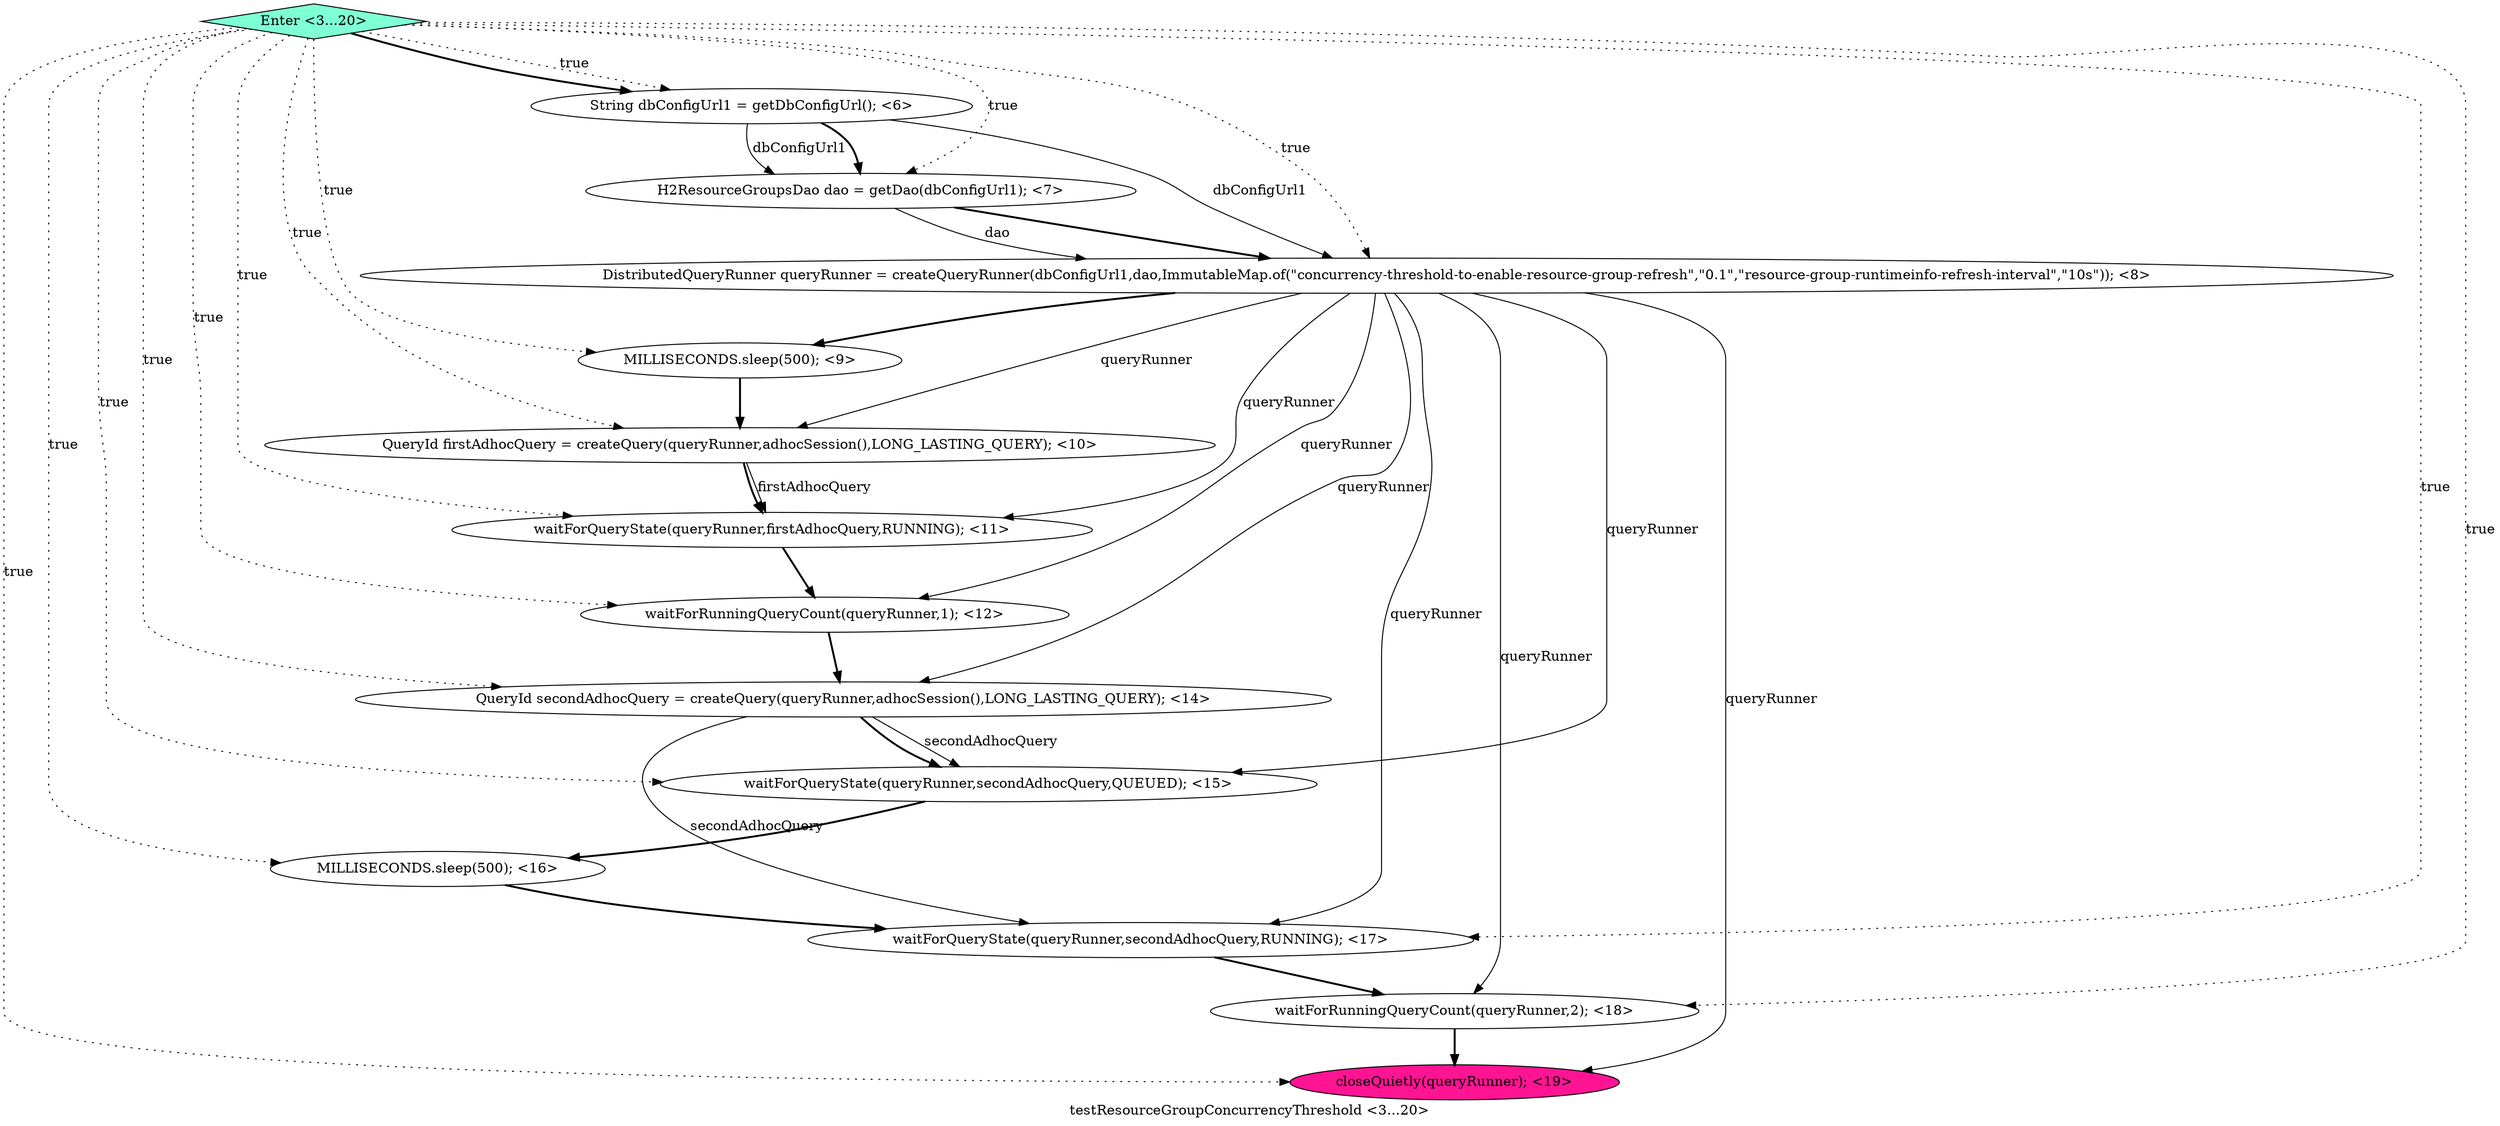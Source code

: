 digraph PDG {
label = "testResourceGroupConcurrencyThreshold <3...20>";
0.3 [style = filled, label = "MILLISECONDS.sleep(500); <9>", fillcolor = white, shape = ellipse];
0.13 [style = filled, label = "Enter <3...20>", fillcolor = aquamarine, shape = diamond];
0.6 [style = filled, label = "waitForRunningQueryCount(queryRunner,1); <12>", fillcolor = white, shape = ellipse];
0.4 [style = filled, label = "QueryId firstAdhocQuery = createQuery(queryRunner,adhocSession(),LONG_LASTING_QUERY); <10>", fillcolor = white, shape = ellipse];
0.8 [style = filled, label = "waitForQueryState(queryRunner,secondAdhocQuery,QUEUED); <15>", fillcolor = white, shape = ellipse];
0.9 [style = filled, label = "MILLISECONDS.sleep(500); <16>", fillcolor = white, shape = ellipse];
0.11 [style = filled, label = "waitForRunningQueryCount(queryRunner,2); <18>", fillcolor = white, shape = ellipse];
0.5 [style = filled, label = "waitForQueryState(queryRunner,firstAdhocQuery,RUNNING); <11>", fillcolor = white, shape = ellipse];
0.12 [style = filled, label = "closeQuietly(queryRunner); <19>", fillcolor = deeppink, shape = ellipse];
0.1 [style = filled, label = "H2ResourceGroupsDao dao = getDao(dbConfigUrl1); <7>", fillcolor = white, shape = ellipse];
0.10 [style = filled, label = "waitForQueryState(queryRunner,secondAdhocQuery,RUNNING); <17>", fillcolor = white, shape = ellipse];
0.0 [style = filled, label = "String dbConfigUrl1 = getDbConfigUrl(); <6>", fillcolor = white, shape = ellipse];
0.2 [style = filled, label = "DistributedQueryRunner queryRunner = createQueryRunner(dbConfigUrl1,dao,ImmutableMap.of(\"concurrency-threshold-to-enable-resource-group-refresh\",\"0.1\",\"resource-group-runtimeinfo-refresh-interval\",\"10s\")); <8>", fillcolor = white, shape = ellipse];
0.7 [style = filled, label = "QueryId secondAdhocQuery = createQuery(queryRunner,adhocSession(),LONG_LASTING_QUERY); <14>", fillcolor = white, shape = ellipse];
0.0 -> 0.1 [style = solid, label="dbConfigUrl1"];
0.0 -> 0.1 [style = bold, label=""];
0.0 -> 0.2 [style = solid, label="dbConfigUrl1"];
0.1 -> 0.2 [style = solid, label="dao"];
0.1 -> 0.2 [style = bold, label=""];
0.2 -> 0.3 [style = bold, label=""];
0.2 -> 0.4 [style = solid, label="queryRunner"];
0.2 -> 0.5 [style = solid, label="queryRunner"];
0.2 -> 0.6 [style = solid, label="queryRunner"];
0.2 -> 0.7 [style = solid, label="queryRunner"];
0.2 -> 0.8 [style = solid, label="queryRunner"];
0.2 -> 0.10 [style = solid, label="queryRunner"];
0.2 -> 0.11 [style = solid, label="queryRunner"];
0.2 -> 0.12 [style = solid, label="queryRunner"];
0.3 -> 0.4 [style = bold, label=""];
0.4 -> 0.5 [style = solid, label="firstAdhocQuery"];
0.4 -> 0.5 [style = bold, label=""];
0.5 -> 0.6 [style = bold, label=""];
0.6 -> 0.7 [style = bold, label=""];
0.7 -> 0.8 [style = solid, label="secondAdhocQuery"];
0.7 -> 0.8 [style = bold, label=""];
0.7 -> 0.10 [style = solid, label="secondAdhocQuery"];
0.8 -> 0.9 [style = bold, label=""];
0.9 -> 0.10 [style = bold, label=""];
0.10 -> 0.11 [style = bold, label=""];
0.11 -> 0.12 [style = bold, label=""];
0.13 -> 0.0 [style = dotted, label="true"];
0.13 -> 0.0 [style = bold, label=""];
0.13 -> 0.1 [style = dotted, label="true"];
0.13 -> 0.2 [style = dotted, label="true"];
0.13 -> 0.3 [style = dotted, label="true"];
0.13 -> 0.4 [style = dotted, label="true"];
0.13 -> 0.5 [style = dotted, label="true"];
0.13 -> 0.6 [style = dotted, label="true"];
0.13 -> 0.7 [style = dotted, label="true"];
0.13 -> 0.8 [style = dotted, label="true"];
0.13 -> 0.9 [style = dotted, label="true"];
0.13 -> 0.10 [style = dotted, label="true"];
0.13 -> 0.11 [style = dotted, label="true"];
0.13 -> 0.12 [style = dotted, label="true"];
}
